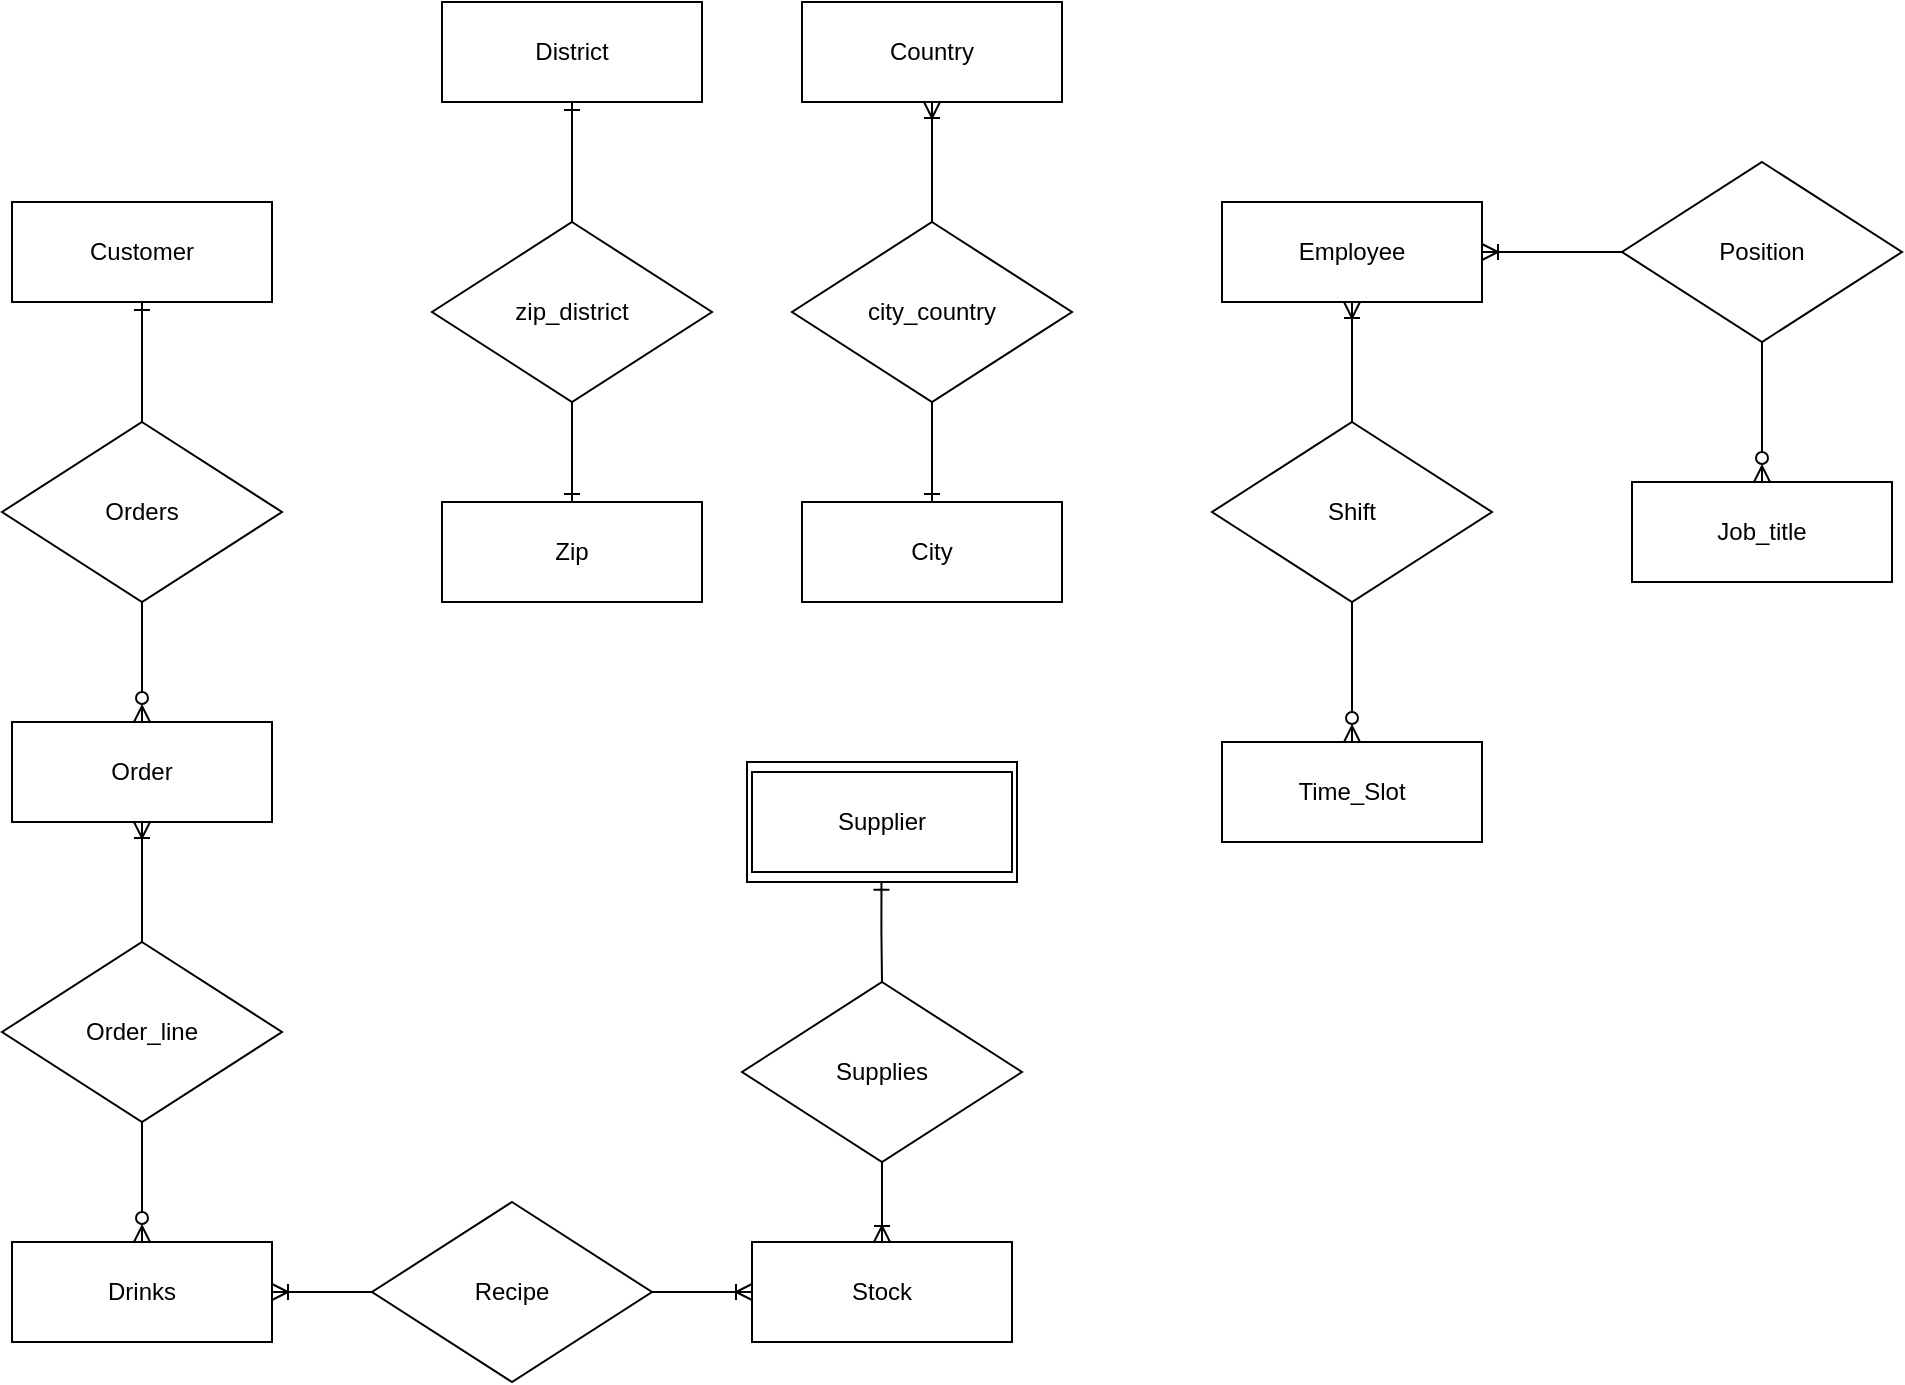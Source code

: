 <mxfile version="20.5.3" type="device"><diagram id="4o-KUgmQ9scRMDdltopR" name="Page-1"><mxGraphModel dx="2400" dy="2072" grid="1" gridSize="10" guides="1" tooltips="1" connect="1" arrows="1" fold="1" page="1" pageScale="1" pageWidth="850" pageHeight="1100" math="0" shadow="0"><root><mxCell id="0"/><mxCell id="1" parent="0"/><mxCell id="cHtg5cftbP6q6ECIMIuo-1" value="Customer" style="rounded=0;whiteSpace=wrap;html=1;" vertex="1" parent="1"><mxGeometry x="-330" y="-220" width="130" height="50" as="geometry"/></mxCell><mxCell id="cHtg5cftbP6q6ECIMIuo-9" value="" style="edgeStyle=orthogonalEdgeStyle;rounded=0;orthogonalLoop=1;jettySize=auto;html=1;startArrow=ERzeroToMany;startFill=0;endArrow=none;endFill=0;entryX=0.5;entryY=1;entryDx=0;entryDy=0;" edge="1" parent="1" source="cHtg5cftbP6q6ECIMIuo-2" target="cHtg5cftbP6q6ECIMIuo-10"><mxGeometry relative="1" as="geometry"><mxPoint x="-390" y="65" as="targetPoint"/></mxGeometry></mxCell><mxCell id="cHtg5cftbP6q6ECIMIuo-48" value="" style="edgeStyle=orthogonalEdgeStyle;rounded=0;orthogonalLoop=1;jettySize=auto;html=1;startArrow=ERoneToMany;startFill=0;endArrow=none;endFill=0;" edge="1" parent="1" source="cHtg5cftbP6q6ECIMIuo-2" target="cHtg5cftbP6q6ECIMIuo-47"><mxGeometry relative="1" as="geometry"/></mxCell><mxCell id="cHtg5cftbP6q6ECIMIuo-2" value="Order" style="rounded=0;whiteSpace=wrap;html=1;" vertex="1" parent="1"><mxGeometry x="-330" y="40" width="130" height="50" as="geometry"/></mxCell><mxCell id="cHtg5cftbP6q6ECIMIuo-7" value="" style="edgeStyle=orthogonalEdgeStyle;rounded=0;orthogonalLoop=1;jettySize=auto;html=1;startArrow=none;startFill=0;endArrow=ERone;endFill=0;exitX=0.5;exitY=0;exitDx=0;exitDy=0;entryX=0.5;entryY=1;entryDx=0;entryDy=0;" edge="1" parent="1" source="cHtg5cftbP6q6ECIMIuo-10" target="cHtg5cftbP6q6ECIMIuo-1"><mxGeometry relative="1" as="geometry"><mxPoint x="-520" y="65" as="sourcePoint"/><mxPoint x="-600" y="65" as="targetPoint"/></mxGeometry></mxCell><mxCell id="cHtg5cftbP6q6ECIMIuo-10" value="Orders" style="rhombus;whiteSpace=wrap;html=1;" vertex="1" parent="1"><mxGeometry x="-335" y="-110" width="140" height="90" as="geometry"/></mxCell><mxCell id="cHtg5cftbP6q6ECIMIuo-16" value="" style="edgeStyle=orthogonalEdgeStyle;rounded=0;orthogonalLoop=1;jettySize=auto;html=1;startArrow=ERoneToMany;startFill=0;endArrow=none;endFill=0;" edge="1" parent="1" source="cHtg5cftbP6q6ECIMIuo-12" target="cHtg5cftbP6q6ECIMIuo-14"><mxGeometry relative="1" as="geometry"/></mxCell><mxCell id="cHtg5cftbP6q6ECIMIuo-22" value="" style="edgeStyle=orthogonalEdgeStyle;rounded=0;orthogonalLoop=1;jettySize=auto;html=1;startArrow=ERoneToMany;startFill=0;endArrow=none;endFill=0;" edge="1" parent="1" source="cHtg5cftbP6q6ECIMIuo-12" target="cHtg5cftbP6q6ECIMIuo-20"><mxGeometry relative="1" as="geometry"/></mxCell><mxCell id="cHtg5cftbP6q6ECIMIuo-12" value="Employee" style="rounded=0;whiteSpace=wrap;html=1;" vertex="1" parent="1"><mxGeometry x="275" y="-220" width="130" height="50" as="geometry"/></mxCell><mxCell id="cHtg5cftbP6q6ECIMIuo-17" value="" style="edgeStyle=orthogonalEdgeStyle;rounded=0;orthogonalLoop=1;jettySize=auto;html=1;startArrow=ERzeroToMany;startFill=0;endArrow=none;endFill=0;" edge="1" parent="1" source="cHtg5cftbP6q6ECIMIuo-13" target="cHtg5cftbP6q6ECIMIuo-14"><mxGeometry relative="1" as="geometry"/></mxCell><mxCell id="cHtg5cftbP6q6ECIMIuo-13" value="Job_title" style="rounded=0;whiteSpace=wrap;html=1;" vertex="1" parent="1"><mxGeometry x="480" y="-80" width="130" height="50" as="geometry"/></mxCell><mxCell id="cHtg5cftbP6q6ECIMIuo-14" value="Position" style="rhombus;whiteSpace=wrap;html=1;" vertex="1" parent="1"><mxGeometry x="475" y="-240" width="140" height="90" as="geometry"/></mxCell><mxCell id="cHtg5cftbP6q6ECIMIuo-21" value="" style="edgeStyle=orthogonalEdgeStyle;rounded=0;orthogonalLoop=1;jettySize=auto;html=1;startArrow=ERzeroToMany;startFill=0;endArrow=none;endFill=0;" edge="1" parent="1" source="cHtg5cftbP6q6ECIMIuo-19" target="cHtg5cftbP6q6ECIMIuo-20"><mxGeometry relative="1" as="geometry"/></mxCell><mxCell id="cHtg5cftbP6q6ECIMIuo-19" value="Time_Slot" style="rounded=0;whiteSpace=wrap;html=1;" vertex="1" parent="1"><mxGeometry x="275" y="50" width="130" height="50" as="geometry"/></mxCell><mxCell id="cHtg5cftbP6q6ECIMIuo-20" value="Shift" style="rhombus;whiteSpace=wrap;html=1;" vertex="1" parent="1"><mxGeometry x="270" y="-110" width="140" height="90" as="geometry"/></mxCell><mxCell id="cHtg5cftbP6q6ECIMIuo-45" value="" style="edgeStyle=orthogonalEdgeStyle;rounded=0;orthogonalLoop=1;jettySize=auto;html=1;startArrow=ERoneToMany;startFill=0;endArrow=none;endFill=0;" edge="1" parent="1" source="cHtg5cftbP6q6ECIMIuo-24" target="cHtg5cftbP6q6ECIMIuo-43"><mxGeometry relative="1" as="geometry"/></mxCell><mxCell id="cHtg5cftbP6q6ECIMIuo-46" value="" style="edgeStyle=orthogonalEdgeStyle;rounded=0;orthogonalLoop=1;jettySize=auto;html=1;startArrow=ERoneToMany;startFill=0;endArrow=none;endFill=0;" edge="1" parent="1" source="cHtg5cftbP6q6ECIMIuo-24" target="cHtg5cftbP6q6ECIMIuo-25"><mxGeometry relative="1" as="geometry"/></mxCell><mxCell id="cHtg5cftbP6q6ECIMIuo-24" value="Stock" style="rounded=0;whiteSpace=wrap;html=1;" vertex="1" parent="1"><mxGeometry x="40" y="300" width="130" height="50" as="geometry"/></mxCell><mxCell id="cHtg5cftbP6q6ECIMIuo-25" value="Supplies" style="rhombus;whiteSpace=wrap;html=1;" vertex="1" parent="1"><mxGeometry x="35" y="170" width="140" height="90" as="geometry"/></mxCell><mxCell id="cHtg5cftbP6q6ECIMIuo-38" value="" style="group;fillColor=default;" vertex="1" connectable="0" parent="1"><mxGeometry x="37.5" y="60" width="135" height="60" as="geometry"/></mxCell><mxCell id="cHtg5cftbP6q6ECIMIuo-33" value="" style="verticalLabelPosition=bottom;verticalAlign=top;html=1;shape=mxgraph.basic.rect;fillColor2=none;strokeWidth=1;size=20;indent=5;gradientColor=none;" vertex="1" parent="cHtg5cftbP6q6ECIMIuo-38"><mxGeometry width="135" height="60" as="geometry"/></mxCell><mxCell id="cHtg5cftbP6q6ECIMIuo-23" value="Supplier" style="rounded=0;whiteSpace=wrap;html=1;perimeterSpacing=0;gradientColor=none;" vertex="1" parent="cHtg5cftbP6q6ECIMIuo-38"><mxGeometry x="2.5" y="5" width="130" height="50" as="geometry"/></mxCell><mxCell id="cHtg5cftbP6q6ECIMIuo-39" value="" style="edgeStyle=orthogonalEdgeStyle;rounded=0;orthogonalLoop=1;jettySize=auto;html=1;startArrow=ERone;startFill=0;endArrow=none;endFill=0;exitX=0.498;exitY=0.998;exitDx=0;exitDy=0;exitPerimeter=0;" edge="1" parent="1" source="cHtg5cftbP6q6ECIMIuo-33" target="cHtg5cftbP6q6ECIMIuo-25"><mxGeometry relative="1" as="geometry"><mxPoint x="105" y="530" as="sourcePoint"/></mxGeometry></mxCell><mxCell id="cHtg5cftbP6q6ECIMIuo-44" value="" style="edgeStyle=orthogonalEdgeStyle;rounded=0;orthogonalLoop=1;jettySize=auto;html=1;startArrow=ERoneToMany;startFill=0;endArrow=none;endFill=0;" edge="1" parent="1" source="cHtg5cftbP6q6ECIMIuo-41" target="cHtg5cftbP6q6ECIMIuo-43"><mxGeometry relative="1" as="geometry"/></mxCell><mxCell id="cHtg5cftbP6q6ECIMIuo-49" value="" style="edgeStyle=orthogonalEdgeStyle;rounded=0;orthogonalLoop=1;jettySize=auto;html=1;startArrow=ERzeroToMany;startFill=0;endArrow=none;endFill=0;" edge="1" parent="1" source="cHtg5cftbP6q6ECIMIuo-41" target="cHtg5cftbP6q6ECIMIuo-47"><mxGeometry relative="1" as="geometry"/></mxCell><mxCell id="cHtg5cftbP6q6ECIMIuo-41" value="Drinks" style="rounded=0;whiteSpace=wrap;html=1;" vertex="1" parent="1"><mxGeometry x="-330" y="300" width="130" height="50" as="geometry"/></mxCell><mxCell id="cHtg5cftbP6q6ECIMIuo-43" value="Recipe" style="rhombus;whiteSpace=wrap;html=1;" vertex="1" parent="1"><mxGeometry x="-150" y="280" width="140" height="90" as="geometry"/></mxCell><mxCell id="cHtg5cftbP6q6ECIMIuo-47" value="Order_line" style="rhombus;whiteSpace=wrap;html=1;" vertex="1" parent="1"><mxGeometry x="-335" y="150" width="140" height="90" as="geometry"/></mxCell><mxCell id="cHtg5cftbP6q6ECIMIuo-50" value="city_country" style="rhombus;whiteSpace=wrap;html=1;" vertex="1" parent="1"><mxGeometry x="60" y="-210" width="140" height="90" as="geometry"/></mxCell><mxCell id="cHtg5cftbP6q6ECIMIuo-56" value="" style="edgeStyle=orthogonalEdgeStyle;rounded=0;orthogonalLoop=1;jettySize=auto;html=1;startArrow=ERone;startFill=0;endArrow=none;endFill=0;" edge="1" parent="1" source="cHtg5cftbP6q6ECIMIuo-51" target="cHtg5cftbP6q6ECIMIuo-55"><mxGeometry relative="1" as="geometry"/></mxCell><mxCell id="cHtg5cftbP6q6ECIMIuo-51" value="Zip" style="rounded=0;whiteSpace=wrap;html=1;" vertex="1" parent="1"><mxGeometry x="-115" y="-70" width="130" height="50" as="geometry"/></mxCell><mxCell id="cHtg5cftbP6q6ECIMIuo-59" value="" style="edgeStyle=orthogonalEdgeStyle;rounded=0;orthogonalLoop=1;jettySize=auto;html=1;startArrow=ERone;startFill=0;endArrow=none;endFill=0;" edge="1" parent="1" source="cHtg5cftbP6q6ECIMIuo-52" target="cHtg5cftbP6q6ECIMIuo-55"><mxGeometry relative="1" as="geometry"/></mxCell><mxCell id="cHtg5cftbP6q6ECIMIuo-52" value="District" style="rounded=0;whiteSpace=wrap;html=1;" vertex="1" parent="1"><mxGeometry x="-115" y="-320" width="130" height="50" as="geometry"/></mxCell><mxCell id="cHtg5cftbP6q6ECIMIuo-58" value="" style="edgeStyle=orthogonalEdgeStyle;rounded=0;orthogonalLoop=1;jettySize=auto;html=1;startArrow=ERoneToMany;startFill=0;endArrow=none;endFill=0;" edge="1" parent="1" source="cHtg5cftbP6q6ECIMIuo-53" target="cHtg5cftbP6q6ECIMIuo-50"><mxGeometry relative="1" as="geometry"/></mxCell><mxCell id="cHtg5cftbP6q6ECIMIuo-53" value="Country" style="rounded=0;whiteSpace=wrap;html=1;" vertex="1" parent="1"><mxGeometry x="65" y="-320" width="130" height="50" as="geometry"/></mxCell><mxCell id="cHtg5cftbP6q6ECIMIuo-57" value="" style="edgeStyle=orthogonalEdgeStyle;rounded=0;orthogonalLoop=1;jettySize=auto;html=1;startArrow=ERone;startFill=0;endArrow=none;endFill=0;" edge="1" parent="1" source="cHtg5cftbP6q6ECIMIuo-54" target="cHtg5cftbP6q6ECIMIuo-50"><mxGeometry relative="1" as="geometry"/></mxCell><mxCell id="cHtg5cftbP6q6ECIMIuo-54" value="City" style="rounded=0;whiteSpace=wrap;html=1;" vertex="1" parent="1"><mxGeometry x="65" y="-70" width="130" height="50" as="geometry"/></mxCell><mxCell id="cHtg5cftbP6q6ECIMIuo-55" value="zip_district" style="rhombus;whiteSpace=wrap;html=1;" vertex="1" parent="1"><mxGeometry x="-120" y="-210" width="140" height="90" as="geometry"/></mxCell></root></mxGraphModel></diagram></mxfile>
